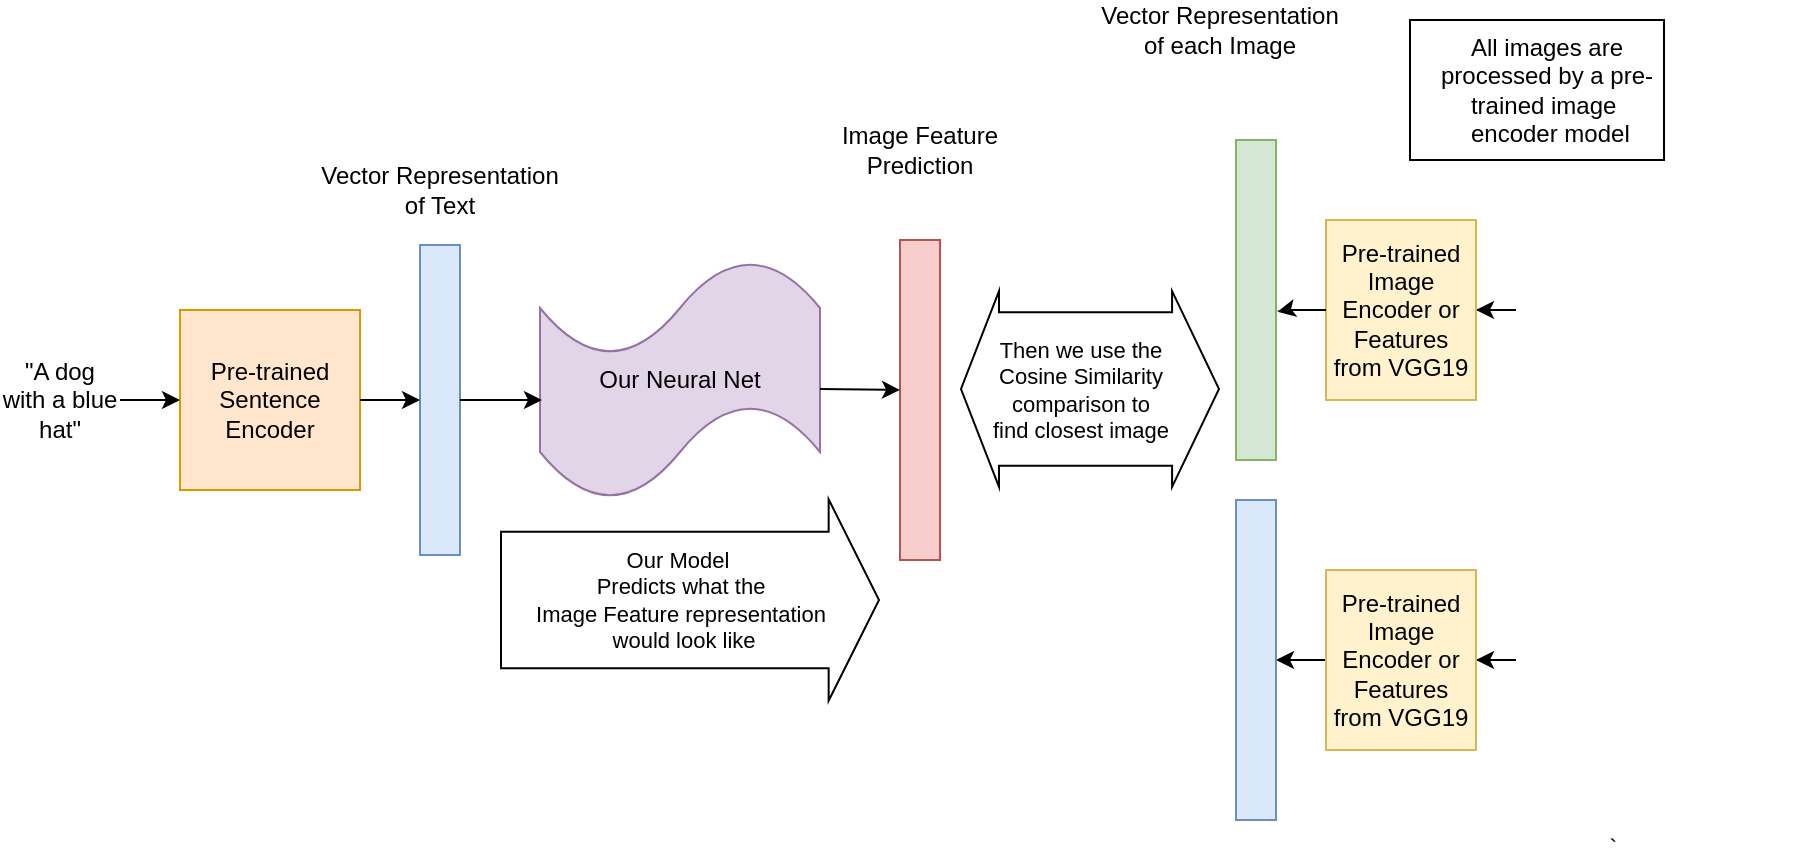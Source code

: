 <mxfile version="26.1.3">
  <diagram name="Page-1" id="OzEsfnNPmb5Dr2YRYola">
    <mxGraphModel dx="1166" dy="594" grid="0" gridSize="10" guides="0" tooltips="1" connect="1" arrows="1" fold="1" page="0" pageScale="1" pageWidth="850" pageHeight="1100" math="0" shadow="0">
      <root>
        <mxCell id="0" />
        <mxCell id="1" parent="0" />
        <mxCell id="D2Z6zz4tuJewYaayQMhZ-44" value="" style="rounded=0;whiteSpace=wrap;html=1;" vertex="1" parent="1">
          <mxGeometry x="707" y="101" width="127" height="70" as="geometry" />
        </mxCell>
        <mxCell id="D2Z6zz4tuJewYaayQMhZ-1" value="Pre-trained Sentence Encoder" style="rounded=0;whiteSpace=wrap;html=1;fillColor=#ffe6cc;strokeColor=#d79b00;" vertex="1" parent="1">
          <mxGeometry x="92" y="246" width="90" height="90" as="geometry" />
        </mxCell>
        <mxCell id="D2Z6zz4tuJewYaayQMhZ-2" value="" style="rounded=0;whiteSpace=wrap;html=1;fillColor=#dae8fc;strokeColor=#6c8ebf;" vertex="1" parent="1">
          <mxGeometry x="212" y="213.5" width="20" height="155" as="geometry" />
        </mxCell>
        <mxCell id="D2Z6zz4tuJewYaayQMhZ-3" value="" style="endArrow=classic;html=1;rounded=0;exitX=1;exitY=0.5;exitDx=0;exitDy=0;entryX=0;entryY=0.5;entryDx=0;entryDy=0;" edge="1" parent="1" source="D2Z6zz4tuJewYaayQMhZ-1" target="D2Z6zz4tuJewYaayQMhZ-2">
          <mxGeometry width="50" height="50" relative="1" as="geometry">
            <mxPoint x="352" y="351" as="sourcePoint" />
            <mxPoint x="212" y="286" as="targetPoint" />
          </mxGeometry>
        </mxCell>
        <mxCell id="D2Z6zz4tuJewYaayQMhZ-36" value="" style="edgeStyle=orthogonalEdgeStyle;rounded=0;orthogonalLoop=1;jettySize=auto;html=1;" edge="1" parent="1" source="D2Z6zz4tuJewYaayQMhZ-5" target="D2Z6zz4tuJewYaayQMhZ-1">
          <mxGeometry relative="1" as="geometry" />
        </mxCell>
        <mxCell id="D2Z6zz4tuJewYaayQMhZ-5" value="&quot;A dog with a blue hat&quot;" style="text;html=1;align=center;verticalAlign=middle;whiteSpace=wrap;rounded=0;" vertex="1" parent="1">
          <mxGeometry x="2" y="276" width="60" height="30" as="geometry" />
        </mxCell>
        <mxCell id="D2Z6zz4tuJewYaayQMhZ-6" value="Vector Representation of Text" style="text;html=1;align=center;verticalAlign=middle;whiteSpace=wrap;rounded=0;" vertex="1" parent="1">
          <mxGeometry x="157" y="171" width="130" height="30" as="geometry" />
        </mxCell>
        <mxCell id="D2Z6zz4tuJewYaayQMhZ-7" value="Our Neural Net" style="shape=tape;whiteSpace=wrap;html=1;fillColor=#e1d5e7;strokeColor=#9673a6;" vertex="1" parent="1">
          <mxGeometry x="272" y="221" width="140" height="120" as="geometry" />
        </mxCell>
        <mxCell id="D2Z6zz4tuJewYaayQMhZ-8" value="" style="rounded=0;whiteSpace=wrap;html=1;fillColor=#f8cecc;strokeColor=#b85450;" vertex="1" parent="1">
          <mxGeometry x="452" y="211" width="20" height="160" as="geometry" />
        </mxCell>
        <mxCell id="D2Z6zz4tuJewYaayQMhZ-9" value="Image Feature Prediction" style="text;html=1;align=center;verticalAlign=middle;whiteSpace=wrap;rounded=0;" vertex="1" parent="1">
          <mxGeometry x="397" y="151" width="130" height="30" as="geometry" />
        </mxCell>
        <mxCell id="D2Z6zz4tuJewYaayQMhZ-10" value="" style="endArrow=classic;html=1;rounded=0;exitX=1;exitY=0.5;exitDx=0;exitDy=0;" edge="1" parent="1" source="D2Z6zz4tuJewYaayQMhZ-2">
          <mxGeometry width="50" height="50" relative="1" as="geometry">
            <mxPoint x="232" y="289" as="sourcePoint" />
            <mxPoint x="273" y="291" as="targetPoint" />
          </mxGeometry>
        </mxCell>
        <mxCell id="D2Z6zz4tuJewYaayQMhZ-11" value="" style="endArrow=classic;html=1;rounded=0;exitX=1;exitY=0.5;exitDx=0;exitDy=0;" edge="1" parent="1">
          <mxGeometry width="50" height="50" relative="1" as="geometry">
            <mxPoint x="412" y="285.5" as="sourcePoint" />
            <mxPoint x="452" y="286" as="targetPoint" />
          </mxGeometry>
        </mxCell>
        <mxCell id="D2Z6zz4tuJewYaayQMhZ-39" value="" style="edgeStyle=orthogonalEdgeStyle;rounded=0;orthogonalLoop=1;jettySize=auto;html=1;" edge="1" parent="1" source="D2Z6zz4tuJewYaayQMhZ-13" target="D2Z6zz4tuJewYaayQMhZ-37">
          <mxGeometry relative="1" as="geometry" />
        </mxCell>
        <mxCell id="D2Z6zz4tuJewYaayQMhZ-13" value="" style="shape=image;verticalLabelPosition=bottom;labelBackgroundColor=default;verticalAlign=top;aspect=fixed;imageAspect=0;image=https://images4-a.ravelrycache.com/uploads/LuckyFoxKnits/502380641/BLue_Bobble_Hat_Cover_medium2.jpg;" vertex="1" parent="1">
          <mxGeometry x="757" y="196.81" width="147.47" height="98.39" as="geometry" />
        </mxCell>
        <mxCell id="D2Z6zz4tuJewYaayQMhZ-41" style="edgeStyle=orthogonalEdgeStyle;rounded=0;orthogonalLoop=1;jettySize=auto;html=1;entryX=1;entryY=0.5;entryDx=0;entryDy=0;" edge="1" parent="1" source="D2Z6zz4tuJewYaayQMhZ-14" target="D2Z6zz4tuJewYaayQMhZ-15">
          <mxGeometry relative="1" as="geometry">
            <mxPoint x="747" y="421" as="targetPoint" />
          </mxGeometry>
        </mxCell>
        <mxCell id="D2Z6zz4tuJewYaayQMhZ-14" value="`" style="shape=image;verticalLabelPosition=bottom;labelBackgroundColor=default;verticalAlign=top;aspect=fixed;imageAspect=0;image=https://i.etsystatic.com/10692466/r/il/06e9cc/2194876767/il_fullxfull.2194876767_c2rm.jpg;" vertex="1" parent="1">
          <mxGeometry x="757" y="341" width="103.33" height="160" as="geometry" />
        </mxCell>
        <mxCell id="D2Z6zz4tuJewYaayQMhZ-42" style="edgeStyle=orthogonalEdgeStyle;rounded=0;orthogonalLoop=1;jettySize=auto;html=1;entryX=1;entryY=0.5;entryDx=0;entryDy=0;" edge="1" parent="1" source="D2Z6zz4tuJewYaayQMhZ-15" target="D2Z6zz4tuJewYaayQMhZ-22">
          <mxGeometry relative="1" as="geometry">
            <mxPoint x="647" y="421" as="targetPoint" />
          </mxGeometry>
        </mxCell>
        <mxCell id="D2Z6zz4tuJewYaayQMhZ-15" value="Pre-trained Image Encoder or Features from VGG19" style="rounded=0;whiteSpace=wrap;html=1;fillColor=#fff2cc;strokeColor=#d6b656;" vertex="1" parent="1">
          <mxGeometry x="665" y="376" width="75" height="90" as="geometry" />
        </mxCell>
        <mxCell id="D2Z6zz4tuJewYaayQMhZ-22" value="" style="rounded=0;whiteSpace=wrap;html=1;fillColor=#dae8fc;strokeColor=#6c8ebf;" vertex="1" parent="1">
          <mxGeometry x="620" y="341" width="20" height="160" as="geometry" />
        </mxCell>
        <mxCell id="D2Z6zz4tuJewYaayQMhZ-23" value="" style="rounded=0;whiteSpace=wrap;html=1;fillColor=#d5e8d4;strokeColor=#82b366;" vertex="1" parent="1">
          <mxGeometry x="620" y="161" width="20" height="160" as="geometry" />
        </mxCell>
        <mxCell id="D2Z6zz4tuJewYaayQMhZ-25" value="Vector Representation of each Image" style="text;html=1;align=center;verticalAlign=middle;whiteSpace=wrap;rounded=0;" vertex="1" parent="1">
          <mxGeometry x="547" y="91" width="130" height="30" as="geometry" />
        </mxCell>
        <mxCell id="D2Z6zz4tuJewYaayQMhZ-26" value="" style="shape=flexArrow;endArrow=classic;startArrow=classic;html=1;rounded=0;width=76.818;endSize=7.486;" edge="1" parent="1">
          <mxGeometry width="100" height="100" relative="1" as="geometry">
            <mxPoint x="482" y="285.5" as="sourcePoint" />
            <mxPoint x="612" y="285.5" as="targetPoint" />
          </mxGeometry>
        </mxCell>
        <mxCell id="D2Z6zz4tuJewYaayQMhZ-27" value="Then we use the&lt;div&gt;Cosine Similarity&lt;div&gt;comparison to&lt;div&gt;find closest image&lt;/div&gt;&lt;/div&gt;&lt;/div&gt;" style="edgeLabel;html=1;align=center;verticalAlign=middle;resizable=0;points=[];" vertex="1" connectable="0" parent="D2Z6zz4tuJewYaayQMhZ-26">
          <mxGeometry x="0.424" y="7" relative="1" as="geometry">
            <mxPoint x="-33" y="7" as="offset" />
          </mxGeometry>
        </mxCell>
        <mxCell id="D2Z6zz4tuJewYaayQMhZ-28" value="All images are processed by a pre-trained image&amp;nbsp; &amp;nbsp;encoder model" style="text;html=1;align=center;verticalAlign=middle;whiteSpace=wrap;rounded=0;" vertex="1" parent="1">
          <mxGeometry x="713.17" y="121" width="125" height="30" as="geometry" />
        </mxCell>
        <mxCell id="D2Z6zz4tuJewYaayQMhZ-33" value="" style="shape=flexArrow;endArrow=classic;html=1;rounded=0;endWidth=31.389;endSize=8.058;width=68.333;" edge="1" parent="1">
          <mxGeometry width="50" height="50" relative="1" as="geometry">
            <mxPoint x="252" y="391" as="sourcePoint" />
            <mxPoint x="442" y="391" as="targetPoint" />
          </mxGeometry>
        </mxCell>
        <mxCell id="D2Z6zz4tuJewYaayQMhZ-34" value="Our Model&amp;nbsp;&lt;div&gt;Predicts what the&lt;/div&gt;&lt;div&gt;Image Feature representation&lt;/div&gt;&lt;div&gt;&amp;nbsp;would look like&lt;/div&gt;" style="edgeLabel;html=1;align=center;verticalAlign=middle;resizable=0;points=[];" vertex="1" connectable="0" parent="D2Z6zz4tuJewYaayQMhZ-33">
          <mxGeometry x="-0.033" y="-16" relative="1" as="geometry">
            <mxPoint x="-2" y="-16" as="offset" />
          </mxGeometry>
        </mxCell>
        <mxCell id="D2Z6zz4tuJewYaayQMhZ-37" value="Pre-trained Image Encoder or Features from VGG19" style="rounded=0;whiteSpace=wrap;html=1;fillColor=#fff2cc;strokeColor=#d6b656;" vertex="1" parent="1">
          <mxGeometry x="665" y="201" width="75" height="90" as="geometry" />
        </mxCell>
        <mxCell id="D2Z6zz4tuJewYaayQMhZ-40" style="edgeStyle=orthogonalEdgeStyle;rounded=0;orthogonalLoop=1;jettySize=auto;html=1;entryX=1.037;entryY=0.537;entryDx=0;entryDy=0;entryPerimeter=0;" edge="1" parent="1" source="D2Z6zz4tuJewYaayQMhZ-37" target="D2Z6zz4tuJewYaayQMhZ-23">
          <mxGeometry relative="1" as="geometry" />
        </mxCell>
      </root>
    </mxGraphModel>
  </diagram>
</mxfile>
